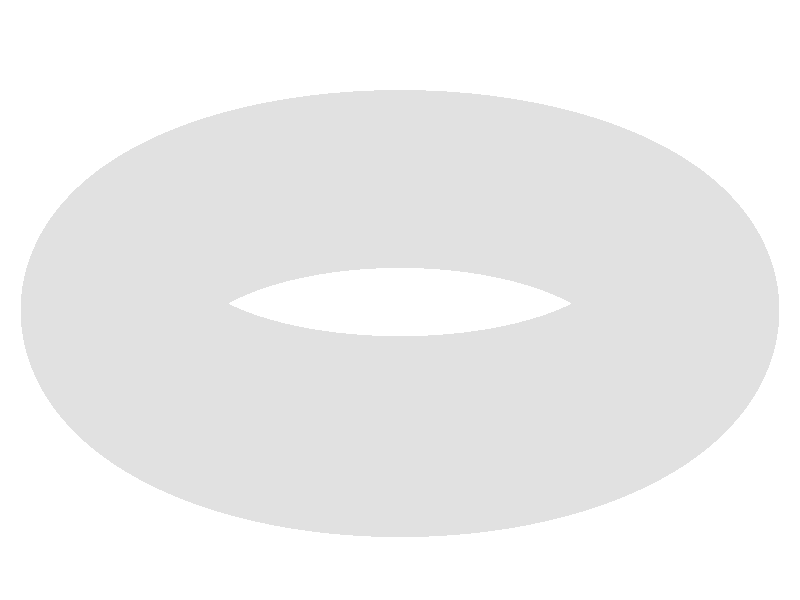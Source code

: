 #include "colors.inc"
#include "shapes.inc"
#include "textures.inc"

camera { location <-5,11,-19>
	direction <4,4,4>
	look_at <0,1,0>
}

background { color rgb <1.0,1.0,1.0>
}

light_source { <1,15,-5> color White
	spotlight
	point_at <0,0,0>
	radius 5
	falloff 15
	tightness 10
}

object { torus { 1.5 , 0.5 }
	translate <0,1,0>
	pigment { color Gray }
	finish { phong 0.9 phong_size 100 reflection 0 ambient 0.2 diffuse 0.8 }
}
